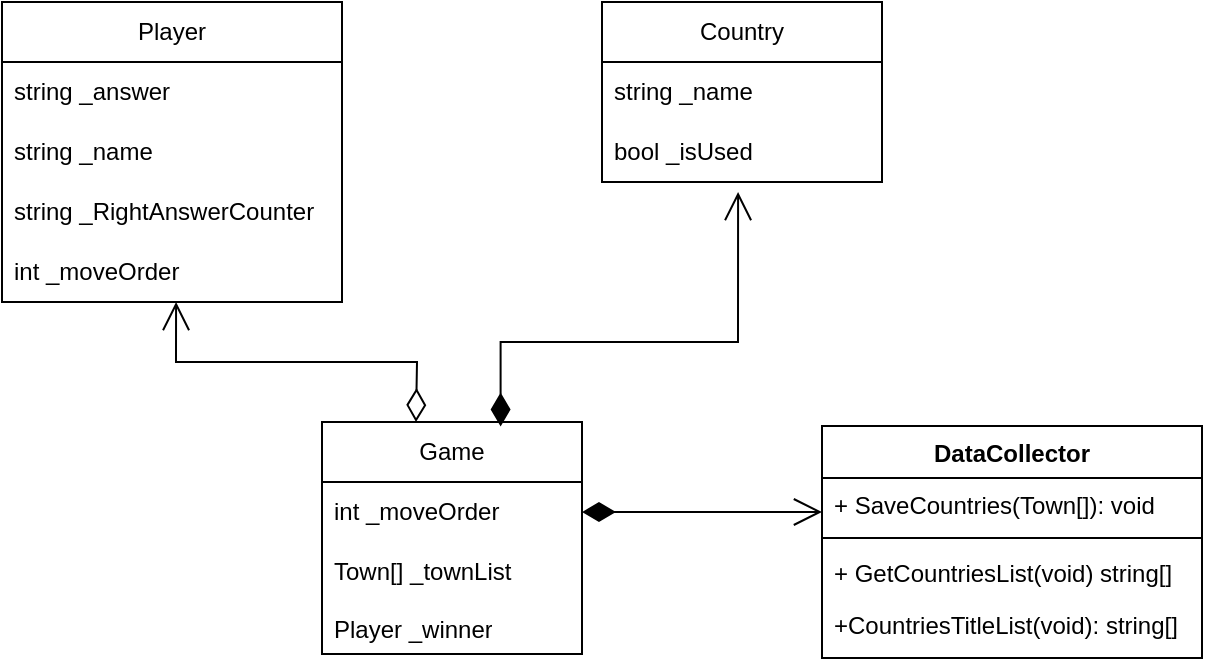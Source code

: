 <mxfile version="26.1.1">
  <diagram name="Страница — 1" id="37fzYt0-rooj1aSEFpzP">
    <mxGraphModel dx="1434" dy="746" grid="1" gridSize="10" guides="1" tooltips="1" connect="1" arrows="1" fold="1" page="1" pageScale="1" pageWidth="827" pageHeight="1169" math="0" shadow="0">
      <root>
        <mxCell id="0" />
        <mxCell id="1" parent="0" />
        <mxCell id="h2pESWAinA3zE0BkuGew-1" value="Player" style="swimlane;fontStyle=0;childLayout=stackLayout;horizontal=1;startSize=30;horizontalStack=0;resizeParent=1;resizeParentMax=0;resizeLast=0;collapsible=1;marginBottom=0;whiteSpace=wrap;html=1;" parent="1" vertex="1">
          <mxGeometry x="140" y="300" width="170" height="150" as="geometry" />
        </mxCell>
        <mxCell id="h2pESWAinA3zE0BkuGew-56" value="string _answer" style="text;strokeColor=none;fillColor=none;align=left;verticalAlign=middle;spacingLeft=4;spacingRight=4;overflow=hidden;points=[[0,0.5],[1,0.5]];portConstraint=eastwest;rotatable=0;whiteSpace=wrap;html=1;" parent="h2pESWAinA3zE0BkuGew-1" vertex="1">
          <mxGeometry y="30" width="170" height="30" as="geometry" />
        </mxCell>
        <mxCell id="h2pESWAinA3zE0BkuGew-2" value="string _name" style="text;strokeColor=none;fillColor=none;align=left;verticalAlign=middle;spacingLeft=4;spacingRight=4;overflow=hidden;points=[[0,0.5],[1,0.5]];portConstraint=eastwest;rotatable=0;whiteSpace=wrap;html=1;" parent="h2pESWAinA3zE0BkuGew-1" vertex="1">
          <mxGeometry y="60" width="170" height="30" as="geometry" />
        </mxCell>
        <mxCell id="h2pESWAinA3zE0BkuGew-3" value="string _RightAnswerCounter" style="text;strokeColor=none;fillColor=none;align=left;verticalAlign=middle;spacingLeft=4;spacingRight=4;overflow=hidden;points=[[0,0.5],[1,0.5]];portConstraint=eastwest;rotatable=0;whiteSpace=wrap;html=1;" parent="h2pESWAinA3zE0BkuGew-1" vertex="1">
          <mxGeometry y="90" width="170" height="30" as="geometry" />
        </mxCell>
        <mxCell id="h2pESWAinA3zE0BkuGew-4" value="int _moveOrder" style="text;strokeColor=none;fillColor=none;align=left;verticalAlign=middle;spacingLeft=4;spacingRight=4;overflow=hidden;points=[[0,0.5],[1,0.5]];portConstraint=eastwest;rotatable=0;whiteSpace=wrap;html=1;" parent="h2pESWAinA3zE0BkuGew-1" vertex="1">
          <mxGeometry y="120" width="170" height="30" as="geometry" />
        </mxCell>
        <mxCell id="h2pESWAinA3zE0BkuGew-5" value="Country" style="swimlane;fontStyle=0;childLayout=stackLayout;horizontal=1;startSize=30;horizontalStack=0;resizeParent=1;resizeParentMax=0;resizeLast=0;collapsible=1;marginBottom=0;whiteSpace=wrap;html=1;" parent="1" vertex="1">
          <mxGeometry x="440" y="300" width="140" height="90" as="geometry" />
        </mxCell>
        <mxCell id="h2pESWAinA3zE0BkuGew-6" value="string _name" style="text;strokeColor=none;fillColor=none;align=left;verticalAlign=middle;spacingLeft=4;spacingRight=4;overflow=hidden;points=[[0,0.5],[1,0.5]];portConstraint=eastwest;rotatable=0;whiteSpace=wrap;html=1;" parent="h2pESWAinA3zE0BkuGew-5" vertex="1">
          <mxGeometry y="30" width="140" height="30" as="geometry" />
        </mxCell>
        <mxCell id="h2pESWAinA3zE0BkuGew-8" value="bool _isUsed" style="text;strokeColor=none;fillColor=none;align=left;verticalAlign=middle;spacingLeft=4;spacingRight=4;overflow=hidden;points=[[0,0.5],[1,0.5]];portConstraint=eastwest;rotatable=0;whiteSpace=wrap;html=1;" parent="h2pESWAinA3zE0BkuGew-5" vertex="1">
          <mxGeometry y="60" width="140" height="30" as="geometry" />
        </mxCell>
        <mxCell id="h2pESWAinA3zE0BkuGew-9" value="Game" style="swimlane;fontStyle=0;childLayout=stackLayout;horizontal=1;startSize=30;horizontalStack=0;resizeParent=1;resizeParentMax=0;resizeLast=0;collapsible=1;marginBottom=0;whiteSpace=wrap;html=1;" parent="1" vertex="1">
          <mxGeometry x="300" y="510" width="130" height="116" as="geometry" />
        </mxCell>
        <mxCell id="h2pESWAinA3zE0BkuGew-10" value="int _moveOrder" style="text;strokeColor=none;fillColor=none;align=left;verticalAlign=middle;spacingLeft=4;spacingRight=4;overflow=hidden;points=[[0,0.5],[1,0.5]];portConstraint=eastwest;rotatable=0;whiteSpace=wrap;html=1;" parent="h2pESWAinA3zE0BkuGew-9" vertex="1">
          <mxGeometry y="30" width="130" height="30" as="geometry" />
        </mxCell>
        <mxCell id="h2pESWAinA3zE0BkuGew-12" value="Town[] _townList" style="text;strokeColor=none;fillColor=none;align=left;verticalAlign=middle;spacingLeft=4;spacingRight=4;overflow=hidden;points=[[0,0.5],[1,0.5]];portConstraint=eastwest;rotatable=0;whiteSpace=wrap;html=1;" parent="h2pESWAinA3zE0BkuGew-9" vertex="1">
          <mxGeometry y="60" width="130" height="30" as="geometry" />
        </mxCell>
        <mxCell id="h2pESWAinA3zE0BkuGew-47" value="Player _winner" style="text;strokeColor=none;fillColor=none;align=left;verticalAlign=top;spacingLeft=4;spacingRight=4;overflow=hidden;rotatable=0;points=[[0,0.5],[1,0.5]];portConstraint=eastwest;whiteSpace=wrap;html=1;" parent="h2pESWAinA3zE0BkuGew-9" vertex="1">
          <mxGeometry y="90" width="130" height="26" as="geometry" />
        </mxCell>
        <mxCell id="h2pESWAinA3zE0BkuGew-25" value="" style="endArrow=open;html=1;endSize=12;startArrow=diamondThin;startSize=14;startFill=1;edgeStyle=orthogonalEdgeStyle;align=left;verticalAlign=bottom;rounded=0;entryX=0.486;entryY=1.167;entryDx=0;entryDy=0;entryPerimeter=0;exitX=0.687;exitY=0.019;exitDx=0;exitDy=0;exitPerimeter=0;" parent="1" source="h2pESWAinA3zE0BkuGew-9" target="h2pESWAinA3zE0BkuGew-8" edge="1">
          <mxGeometry x="-1" y="3" relative="1" as="geometry">
            <mxPoint x="390" y="500" as="sourcePoint" />
            <mxPoint x="540" y="510" as="targetPoint" />
            <Array as="points">
              <mxPoint x="389" y="470" />
              <mxPoint x="508" y="470" />
            </Array>
          </mxGeometry>
        </mxCell>
        <mxCell id="h2pESWAinA3zE0BkuGew-28" value="" style="endArrow=open;html=1;endSize=12;startArrow=diamondThin;startSize=14;startFill=0;edgeStyle=orthogonalEdgeStyle;rounded=0;entryX=0.512;entryY=1;entryDx=0;entryDy=0;entryPerimeter=0;" parent="1" target="h2pESWAinA3zE0BkuGew-4" edge="1">
          <mxGeometry relative="1" as="geometry">
            <mxPoint x="347" y="510" as="sourcePoint" />
            <mxPoint x="227" y="430" as="targetPoint" />
          </mxGeometry>
        </mxCell>
        <mxCell id="h2pESWAinA3zE0BkuGew-36" value="DataCollector" style="swimlane;fontStyle=1;align=center;verticalAlign=top;childLayout=stackLayout;horizontal=1;startSize=26;horizontalStack=0;resizeParent=1;resizeParentMax=0;resizeLast=0;collapsible=1;marginBottom=0;whiteSpace=wrap;html=1;" parent="1" vertex="1">
          <mxGeometry x="550" y="512" width="190" height="116" as="geometry" />
        </mxCell>
        <mxCell id="h2pESWAinA3zE0BkuGew-37" value="+ SaveCountries(Town[]): void" style="text;strokeColor=none;fillColor=none;align=left;verticalAlign=top;spacingLeft=4;spacingRight=4;overflow=hidden;rotatable=0;points=[[0,0.5],[1,0.5]];portConstraint=eastwest;whiteSpace=wrap;html=1;" parent="h2pESWAinA3zE0BkuGew-36" vertex="1">
          <mxGeometry y="26" width="190" height="26" as="geometry" />
        </mxCell>
        <mxCell id="h2pESWAinA3zE0BkuGew-38" value="" style="line;strokeWidth=1;fillColor=none;align=left;verticalAlign=middle;spacingTop=-1;spacingLeft=3;spacingRight=3;rotatable=0;labelPosition=right;points=[];portConstraint=eastwest;strokeColor=inherit;" parent="h2pESWAinA3zE0BkuGew-36" vertex="1">
          <mxGeometry y="52" width="190" height="8" as="geometry" />
        </mxCell>
        <mxCell id="h2pESWAinA3zE0BkuGew-39" value="+ GetCountriesList(void) string[]" style="text;strokeColor=none;fillColor=none;align=left;verticalAlign=top;spacingLeft=4;spacingRight=4;overflow=hidden;rotatable=0;points=[[0,0.5],[1,0.5]];portConstraint=eastwest;whiteSpace=wrap;html=1;" parent="h2pESWAinA3zE0BkuGew-36" vertex="1">
          <mxGeometry y="60" width="190" height="26" as="geometry" />
        </mxCell>
        <mxCell id="RRctbwS-JazVTS59eVZO-1" value="+CountriesTitleList(void): string[]" style="text;strokeColor=none;fillColor=none;align=left;verticalAlign=top;spacingLeft=4;spacingRight=4;overflow=hidden;rotatable=0;points=[[0,0.5],[1,0.5]];portConstraint=eastwest;whiteSpace=wrap;html=1;" vertex="1" parent="h2pESWAinA3zE0BkuGew-36">
          <mxGeometry y="86" width="190" height="30" as="geometry" />
        </mxCell>
        <mxCell id="h2pESWAinA3zE0BkuGew-48" value="" style="endArrow=open;html=1;endSize=12;startArrow=diamondThin;startSize=14;startFill=1;edgeStyle=orthogonalEdgeStyle;align=left;verticalAlign=bottom;rounded=0;exitX=1;exitY=0.5;exitDx=0;exitDy=0;" parent="1" source="h2pESWAinA3zE0BkuGew-10" edge="1">
          <mxGeometry x="-1" y="3" relative="1" as="geometry">
            <mxPoint x="399" y="522" as="sourcePoint" />
            <mxPoint x="550" y="555" as="targetPoint" />
            <Array as="points">
              <mxPoint x="490" y="555" />
              <mxPoint x="490" y="555" />
            </Array>
          </mxGeometry>
        </mxCell>
      </root>
    </mxGraphModel>
  </diagram>
</mxfile>
